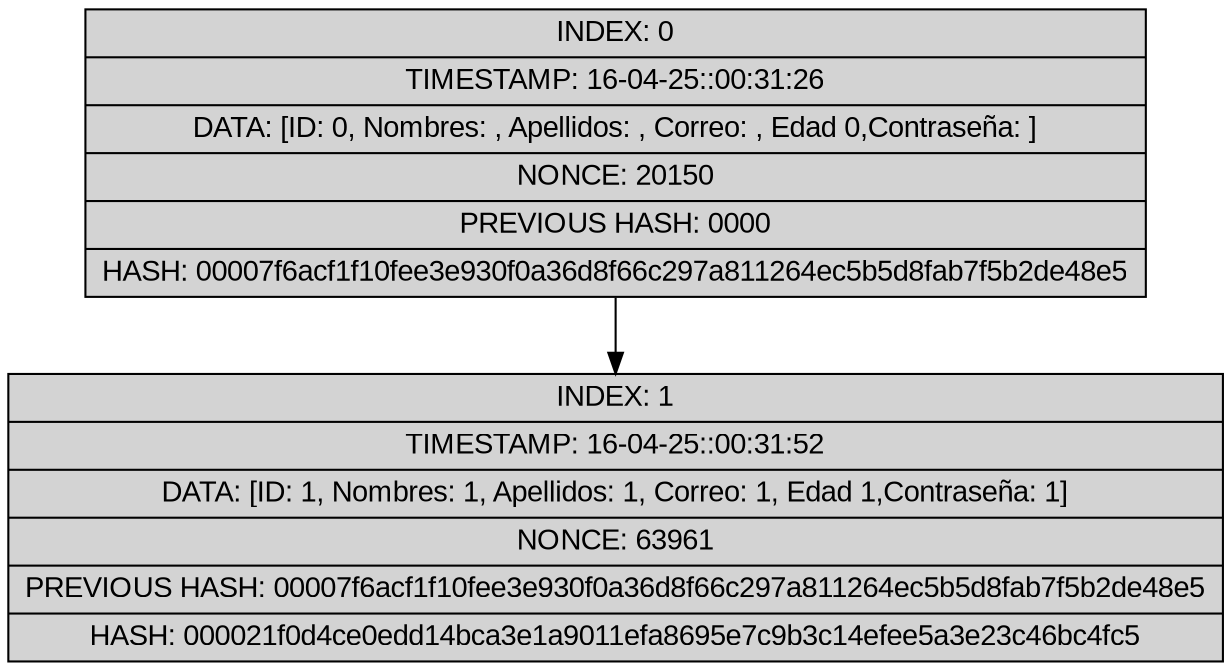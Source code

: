 digraph Blockchain {
    node [shape=record, style=filled, fontname="Arial"];
    Block0 [label="{ INDEX: 0 | TIMESTAMP: 16-04-25::00:31:26 | DATA: [ID: 0, Nombres: , Apellidos: , Correo: , Edad 0,Contraseña: ] | NONCE: 20150 | PREVIOUS HASH: 0000 | HASH: 00007f6acf1f10fee3e930f0a36d8f66c297a811264ec5b5d8fab7f5b2de48e5 }"];
    Block0 -> Block1;
    Block1 [label="{ INDEX: 1 | TIMESTAMP: 16-04-25::00:31:52 | DATA: [ID: 1, Nombres: 1, Apellidos: 1, Correo: 1, Edad 1,Contraseña: 1] | NONCE: 63961 | PREVIOUS HASH: 00007f6acf1f10fee3e930f0a36d8f66c297a811264ec5b5d8fab7f5b2de48e5 | HASH: 000021f0d4ce0edd14bca3e1a9011efa8695e7c9b3c14efee5a3e23c46bc4fc5 }"];
}
